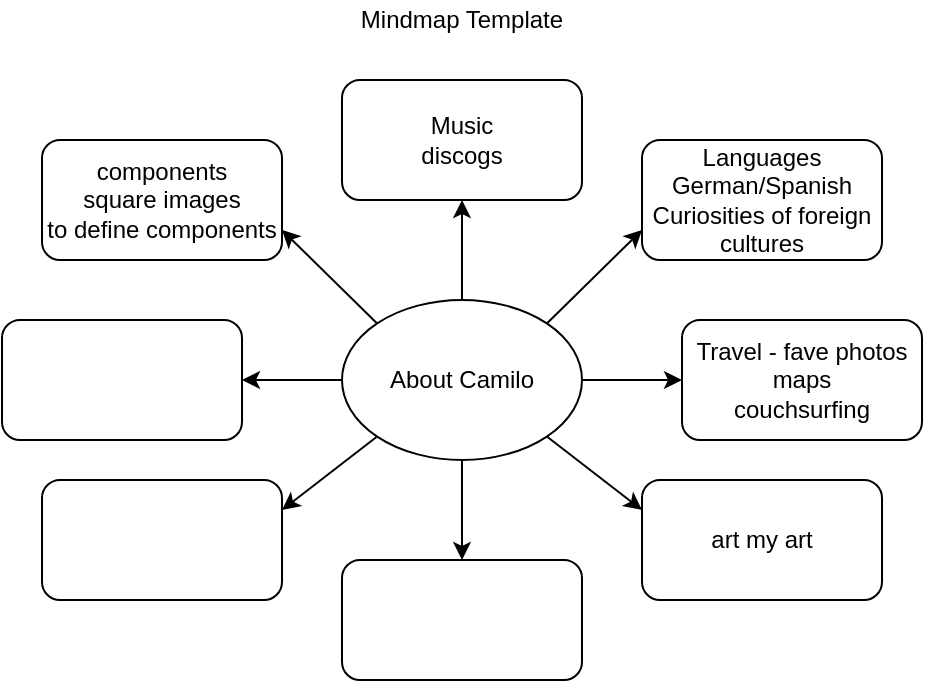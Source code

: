 <mxfile version="10.6.7" type="device"><diagram id="qkXeeK7A7c18uzIrRtIp" name="Page-1"><mxGraphModel dx="840" dy="441" grid="1" gridSize="10" guides="1" tooltips="1" connect="1" arrows="1" fold="1" page="1" pageScale="1" pageWidth="850" pageHeight="1100" math="0" shadow="0"><root><mxCell id="0"/><mxCell id="1" parent="0"/><mxCell id="A2ix-Go0OFDGnmtGvAMu-1" value="Mindmap Template" style="text;html=1;strokeColor=none;fillColor=none;align=center;verticalAlign=middle;whiteSpace=wrap;rounded=0;" vertex="1" parent="1"><mxGeometry x="170" y="90" width="360" height="20" as="geometry"/></mxCell><mxCell id="A2ix-Go0OFDGnmtGvAMu-2" value="About Camilo" style="ellipse;whiteSpace=wrap;html=1;" vertex="1" parent="1"><mxGeometry x="290" y="240" width="120" height="80" as="geometry"/></mxCell><mxCell id="A2ix-Go0OFDGnmtGvAMu-3" value="components&lt;br&gt;square images&lt;br&gt;to define components&lt;br&gt;" style="rounded=1;whiteSpace=wrap;html=1;" vertex="1" parent="1"><mxGeometry x="140" y="160" width="120" height="60" as="geometry"/></mxCell><mxCell id="A2ix-Go0OFDGnmtGvAMu-4" value="" style="rounded=1;whiteSpace=wrap;html=1;" vertex="1" parent="1"><mxGeometry x="120" y="250" width="120" height="60" as="geometry"/></mxCell><mxCell id="A2ix-Go0OFDGnmtGvAMu-5" value="" style="rounded=1;whiteSpace=wrap;html=1;" vertex="1" parent="1"><mxGeometry x="140" y="330" width="120" height="60" as="geometry"/></mxCell><mxCell id="A2ix-Go0OFDGnmtGvAMu-6" value="art my art" style="rounded=1;whiteSpace=wrap;html=1;" vertex="1" parent="1"><mxGeometry x="440" y="330" width="120" height="60" as="geometry"/></mxCell><mxCell id="A2ix-Go0OFDGnmtGvAMu-7" value="" style="rounded=1;whiteSpace=wrap;html=1;" vertex="1" parent="1"><mxGeometry x="290" y="370" width="120" height="60" as="geometry"/></mxCell><mxCell id="A2ix-Go0OFDGnmtGvAMu-8" value="Languages&lt;br&gt;German/Spanish&lt;br&gt;Curiosities of foreign&lt;br&gt;cultures&lt;br&gt;" style="rounded=1;whiteSpace=wrap;html=1;" vertex="1" parent="1"><mxGeometry x="440" y="160" width="120" height="60" as="geometry"/></mxCell><mxCell id="A2ix-Go0OFDGnmtGvAMu-9" value="Travel - fave photos&lt;br&gt;maps&lt;br&gt;couchsurfing&lt;br&gt;" style="rounded=1;whiteSpace=wrap;html=1;" vertex="1" parent="1"><mxGeometry x="460" y="250" width="120" height="60" as="geometry"/></mxCell><mxCell id="A2ix-Go0OFDGnmtGvAMu-10" value="Music&lt;br&gt;discogs&lt;br&gt;" style="rounded=1;whiteSpace=wrap;html=1;" vertex="1" parent="1"><mxGeometry x="290" y="130" width="120" height="60" as="geometry"/></mxCell><mxCell id="A2ix-Go0OFDGnmtGvAMu-11" value="" style="endArrow=classic;html=1;exitX=1;exitY=0.5;exitDx=0;exitDy=0;entryX=0;entryY=0.5;entryDx=0;entryDy=0;" edge="1" parent="1" source="A2ix-Go0OFDGnmtGvAMu-2" target="A2ix-Go0OFDGnmtGvAMu-9"><mxGeometry width="50" height="50" relative="1" as="geometry"><mxPoint x="20" y="500" as="sourcePoint"/><mxPoint x="70" y="450" as="targetPoint"/></mxGeometry></mxCell><mxCell id="A2ix-Go0OFDGnmtGvAMu-12" value="" style="endArrow=classic;html=1;exitX=0;exitY=0.5;exitDx=0;exitDy=0;entryX=1;entryY=0.5;entryDx=0;entryDy=0;" edge="1" parent="1" source="A2ix-Go0OFDGnmtGvAMu-2" target="A2ix-Go0OFDGnmtGvAMu-4"><mxGeometry width="50" height="50" relative="1" as="geometry"><mxPoint x="420" y="290" as="sourcePoint"/><mxPoint x="470" y="290" as="targetPoint"/></mxGeometry></mxCell><mxCell id="A2ix-Go0OFDGnmtGvAMu-13" value="" style="endArrow=classic;html=1;exitX=0;exitY=1;exitDx=0;exitDy=0;entryX=1;entryY=0.25;entryDx=0;entryDy=0;" edge="1" parent="1" source="A2ix-Go0OFDGnmtGvAMu-2" target="A2ix-Go0OFDGnmtGvAMu-5"><mxGeometry width="50" height="50" relative="1" as="geometry"><mxPoint x="300" y="290" as="sourcePoint"/><mxPoint x="250" y="290" as="targetPoint"/></mxGeometry></mxCell><mxCell id="A2ix-Go0OFDGnmtGvAMu-14" value="" style="endArrow=classic;html=1;exitX=0.5;exitY=1;exitDx=0;exitDy=0;entryX=0.5;entryY=0;entryDx=0;entryDy=0;" edge="1" parent="1" source="A2ix-Go0OFDGnmtGvAMu-2" target="A2ix-Go0OFDGnmtGvAMu-7"><mxGeometry width="50" height="50" relative="1" as="geometry"><mxPoint x="318" y="318" as="sourcePoint"/><mxPoint x="270" y="355" as="targetPoint"/></mxGeometry></mxCell><mxCell id="A2ix-Go0OFDGnmtGvAMu-15" value="" style="endArrow=classic;html=1;exitX=1;exitY=1;exitDx=0;exitDy=0;entryX=0;entryY=0.25;entryDx=0;entryDy=0;" edge="1" parent="1" source="A2ix-Go0OFDGnmtGvAMu-2" target="A2ix-Go0OFDGnmtGvAMu-6"><mxGeometry width="50" height="50" relative="1" as="geometry"><mxPoint x="360" y="330" as="sourcePoint"/><mxPoint x="360" y="380" as="targetPoint"/></mxGeometry></mxCell><mxCell id="A2ix-Go0OFDGnmtGvAMu-16" value="" style="endArrow=classic;html=1;exitX=0.5;exitY=0;exitDx=0;exitDy=0;entryX=0.5;entryY=1;entryDx=0;entryDy=0;" edge="1" parent="1" source="A2ix-Go0OFDGnmtGvAMu-2" target="A2ix-Go0OFDGnmtGvAMu-10"><mxGeometry width="50" height="50" relative="1" as="geometry"><mxPoint x="360" y="330" as="sourcePoint"/><mxPoint x="360" y="380" as="targetPoint"/></mxGeometry></mxCell><mxCell id="A2ix-Go0OFDGnmtGvAMu-17" value="" style="endArrow=classic;html=1;exitX=1;exitY=0;exitDx=0;exitDy=0;entryX=0;entryY=0.75;entryDx=0;entryDy=0;" edge="1" parent="1" source="A2ix-Go0OFDGnmtGvAMu-2" target="A2ix-Go0OFDGnmtGvAMu-8"><mxGeometry width="50" height="50" relative="1" as="geometry"><mxPoint x="360" y="250" as="sourcePoint"/><mxPoint x="360" y="200" as="targetPoint"/></mxGeometry></mxCell><mxCell id="A2ix-Go0OFDGnmtGvAMu-18" value="" style="endArrow=classic;html=1;exitX=0;exitY=0;exitDx=0;exitDy=0;entryX=1;entryY=0.75;entryDx=0;entryDy=0;" edge="1" parent="1" source="A2ix-Go0OFDGnmtGvAMu-2" target="A2ix-Go0OFDGnmtGvAMu-3"><mxGeometry width="50" height="50" relative="1" as="geometry"><mxPoint x="402" y="262" as="sourcePoint"/><mxPoint x="450" y="215" as="targetPoint"/></mxGeometry></mxCell></root></mxGraphModel></diagram></mxfile>